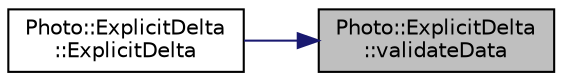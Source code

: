 digraph "Photo::ExplicitDelta::validateData"
{
 // LATEX_PDF_SIZE
  edge [fontname="Helvetica",fontsize="10",labelfontname="Helvetica",labelfontsize="10"];
  node [fontname="Helvetica",fontsize="10",shape=record];
  rankdir="RL";
  Node1 [label="Photo::ExplicitDelta\l::validateData",height=0.2,width=0.4,color="black", fillcolor="grey75", style="filled", fontcolor="black",tooltip=" "];
  Node1 -> Node2 [dir="back",color="midnightblue",fontsize="10",style="solid",fontname="Helvetica"];
  Node2 [label="Photo::ExplicitDelta\l::ExplicitDelta",height=0.2,width=0.4,color="black", fillcolor="white", style="filled",URL="$class_photo_1_1_explicit_delta.html#ae0c8f7d1b8bdb8e43ad2f873022bb5cf",tooltip=" "];
}
